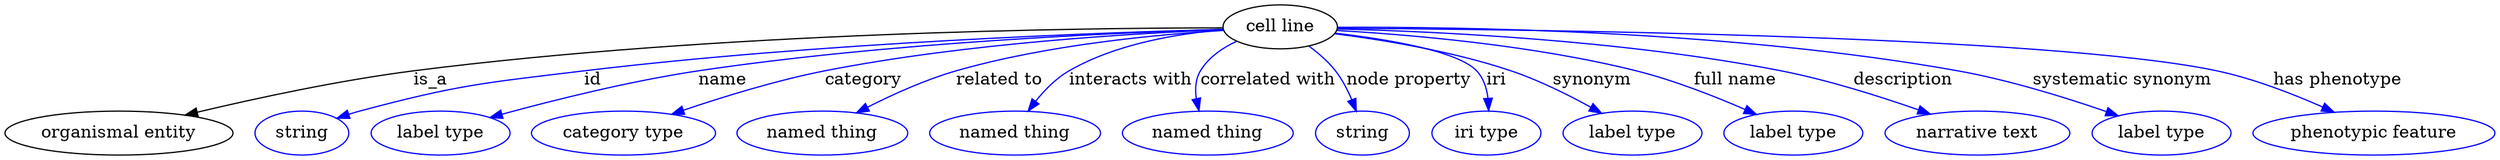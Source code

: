 digraph {
	graph [bb="0,0,1654.5,123"];
	node [label="\N"];
	"cell line"	 [height=0.5,
		label="cell line",
		pos="848.79,105",
		width=1.0832];
	"organismal entity"	 [height=0.5,
		pos="72.794,18",
		width=2.022];
	"cell line" -> "organismal entity"	 [label=is_a,
		lp="283.79,61.5",
		pos="e,118.36,32.221 809.75,103.51 697.74,99.101 376.72,85.351 272.79,69 223.19,61.196 167.97,46.656 128.14,35.091"];
	id	 [color=blue,
		height=0.5,
		label=string,
		pos="193.79,18",
		width=0.84854];
	"cell line" -> id	 [color=blue,
		label=id,
		lp="397.29,61.5",
		pos="e,217.57,29.715 809.79,103.6 730.64,100.4 545.62,91.031 391.79,69 320.78,58.829 302.02,58.183 233.79,36 231.53,35.265 229.23,34.441 \
226.92,33.562",
		style=solid];
	name	 [color=blue,
		height=0.5,
		label="label type",
		pos="287.79,18",
		width=1.2638];
	"cell line" -> name	 [color=blue,
		label=name,
		lp="489.29,61.5",
		pos="e,322.65,29.73 809.94,103.21 741.56,99.623 595.44,90.036 473.79,69 424.58,60.489 369.56,44.58 332.22,32.785",
		style=solid];
	category	 [color=blue,
		height=0.5,
		label="category type",
		pos="409.79,18",
		width=1.6249];
	"cell line" -> category	 [color=blue,
		label=category,
		lp="581.29,61.5",
		pos="e,445.07,32.495 809.74,102.77 753.47,98.962 646.57,89.549 557.79,69 522.35,60.796 483.5,47.226 454.51,36.146",
		style=solid];
	"related to"	 [color=blue,
		height=0.5,
		label="named thing",
		pos="541.79,18",
		width=1.5346];
	"cell line" -> "related to"	 [color=blue,
		label="related to",
		lp="668.79,61.5",
		pos="e,567.87,33.868 810.38,101.7 768.37,97.307 699.48,87.804 642.79,69 619.88,61.399 595.69,49.344 576.73,38.861",
		style=solid];
	"interacts with"	 [color=blue,
		height=0.5,
		label="named thing",
		pos="669.79,18",
		width=1.5346];
	"cell line" -> "interacts with"	 [color=blue,
		label="interacts with",
		lp="752.79,61.5",
		pos="e,681.9,36.013 810.97,100.61 783.03,96.033 744.95,86.898 715.79,69 705.37,62.6 695.91,53.138 688.32,44.097",
		style=solid];
	"correlated with"	 [color=blue,
		height=0.5,
		label="named thing",
		pos="797.79,18",
		width=1.5346];
	"cell line" -> "correlated with"	 [color=blue,
		label="correlated with",
		lp="838.79,61.5",
		pos="e,793.82,36.435 821.15,92.247 812.01,86.524 802.88,78.815 797.79,69 794.26,62.19 793.12,54.149 793.16,46.49",
		style=solid];
	"node property"	 [color=blue,
		height=0.5,
		label=string,
		pos="901.79,18",
		width=0.84854];
	"cell line" -> "node property"	 [color=blue,
		label="node property",
		lp="925.79,61.5",
		pos="e,895.7,35.652 865.06,88.257 870.18,82.453 875.59,75.712 879.79,69 884.45,61.561 888.57,52.967 891.96,44.978",
		style=solid];
	iri	 [color=blue,
		height=0.5,
		label="iri type",
		pos="986.79,18",
		width=1.011];
	"cell line" -> iri	 [color=blue,
		label=iri,
		lp="985.29,61.5",
		pos="e,984.14,36.296 884.64,97.827 915.08,91.094 955.68,80.377 967.79,69 974.26,62.93 978.54,54.457 981.36,46.159",
		style=solid];
	synonym	 [color=blue,
		height=0.5,
		label="label type",
		pos="1086.8,18",
		width=1.2638];
	"cell line" -> synonym	 [color=blue,
		label=synonym,
		lp="1053.3,61.5",
		pos="e,1063.3,33.486 885.58,98.857 915.84,93.131 959.49,83.309 995.79,69 1016.1,60.986 1037.5,49.198 1054.4,38.972",
		style=solid];
	"full name"	 [color=blue,
		height=0.5,
		label="label type",
		pos="1195.8,18",
		width=1.2638];
	"cell line" -> "full name"	 [color=blue,
		label="full name",
		lp="1148.3,61.5",
		pos="e,1168.7,32.736 887.59,102.27 934.59,98.224 1015.8,88.867 1082.8,69 1109.4,61.11 1137.9,48.233 1159.6,37.392",
		style=solid];
	description	 [color=blue,
		height=0.5,
		label="narrative text",
		pos="1316.8,18",
		width=1.6068];
	"cell line" -> description	 [color=blue,
		label=description,
		lp="1260.3,61.5",
		pos="e,1283.8,32.826 887.93,103.83 950.26,101.27 1075.6,93.312 1178.8,69 1211.7,61.255 1247.4,47.9 1274.3,36.799",
		style=solid];
	"systematic synonym"	 [color=blue,
		height=0.5,
		label="label type",
		pos="1437.8,18",
		width=1.2638];
	"cell line" -> "systematic synonym"	 [color=blue,
		label="systematic synonym",
		lp="1403.8,61.5",
		pos="e,1407.2,31.545 887.62,103.17 981.27,98.556 1217.5,85.598 1294.8,69 1330.5,61.326 1369.5,47.004 1397.7,35.487",
		style=solid];
	"has phenotype"	 [color=blue,
		height=0.5,
		label="phenotypic feature",
		pos="1577.8,18",
		width=2.1304];
	"cell line" -> "has phenotype"	 [color=blue,
		label="has phenotype",
		lp="1545.3,61.5",
		pos="e,1548.4,34.738 888.12,104.55 1005.8,102.9 1353.9,95.837 1463.8,69 1490,62.591 1517.7,50.344 1539.2,39.458",
		style=solid];
}
